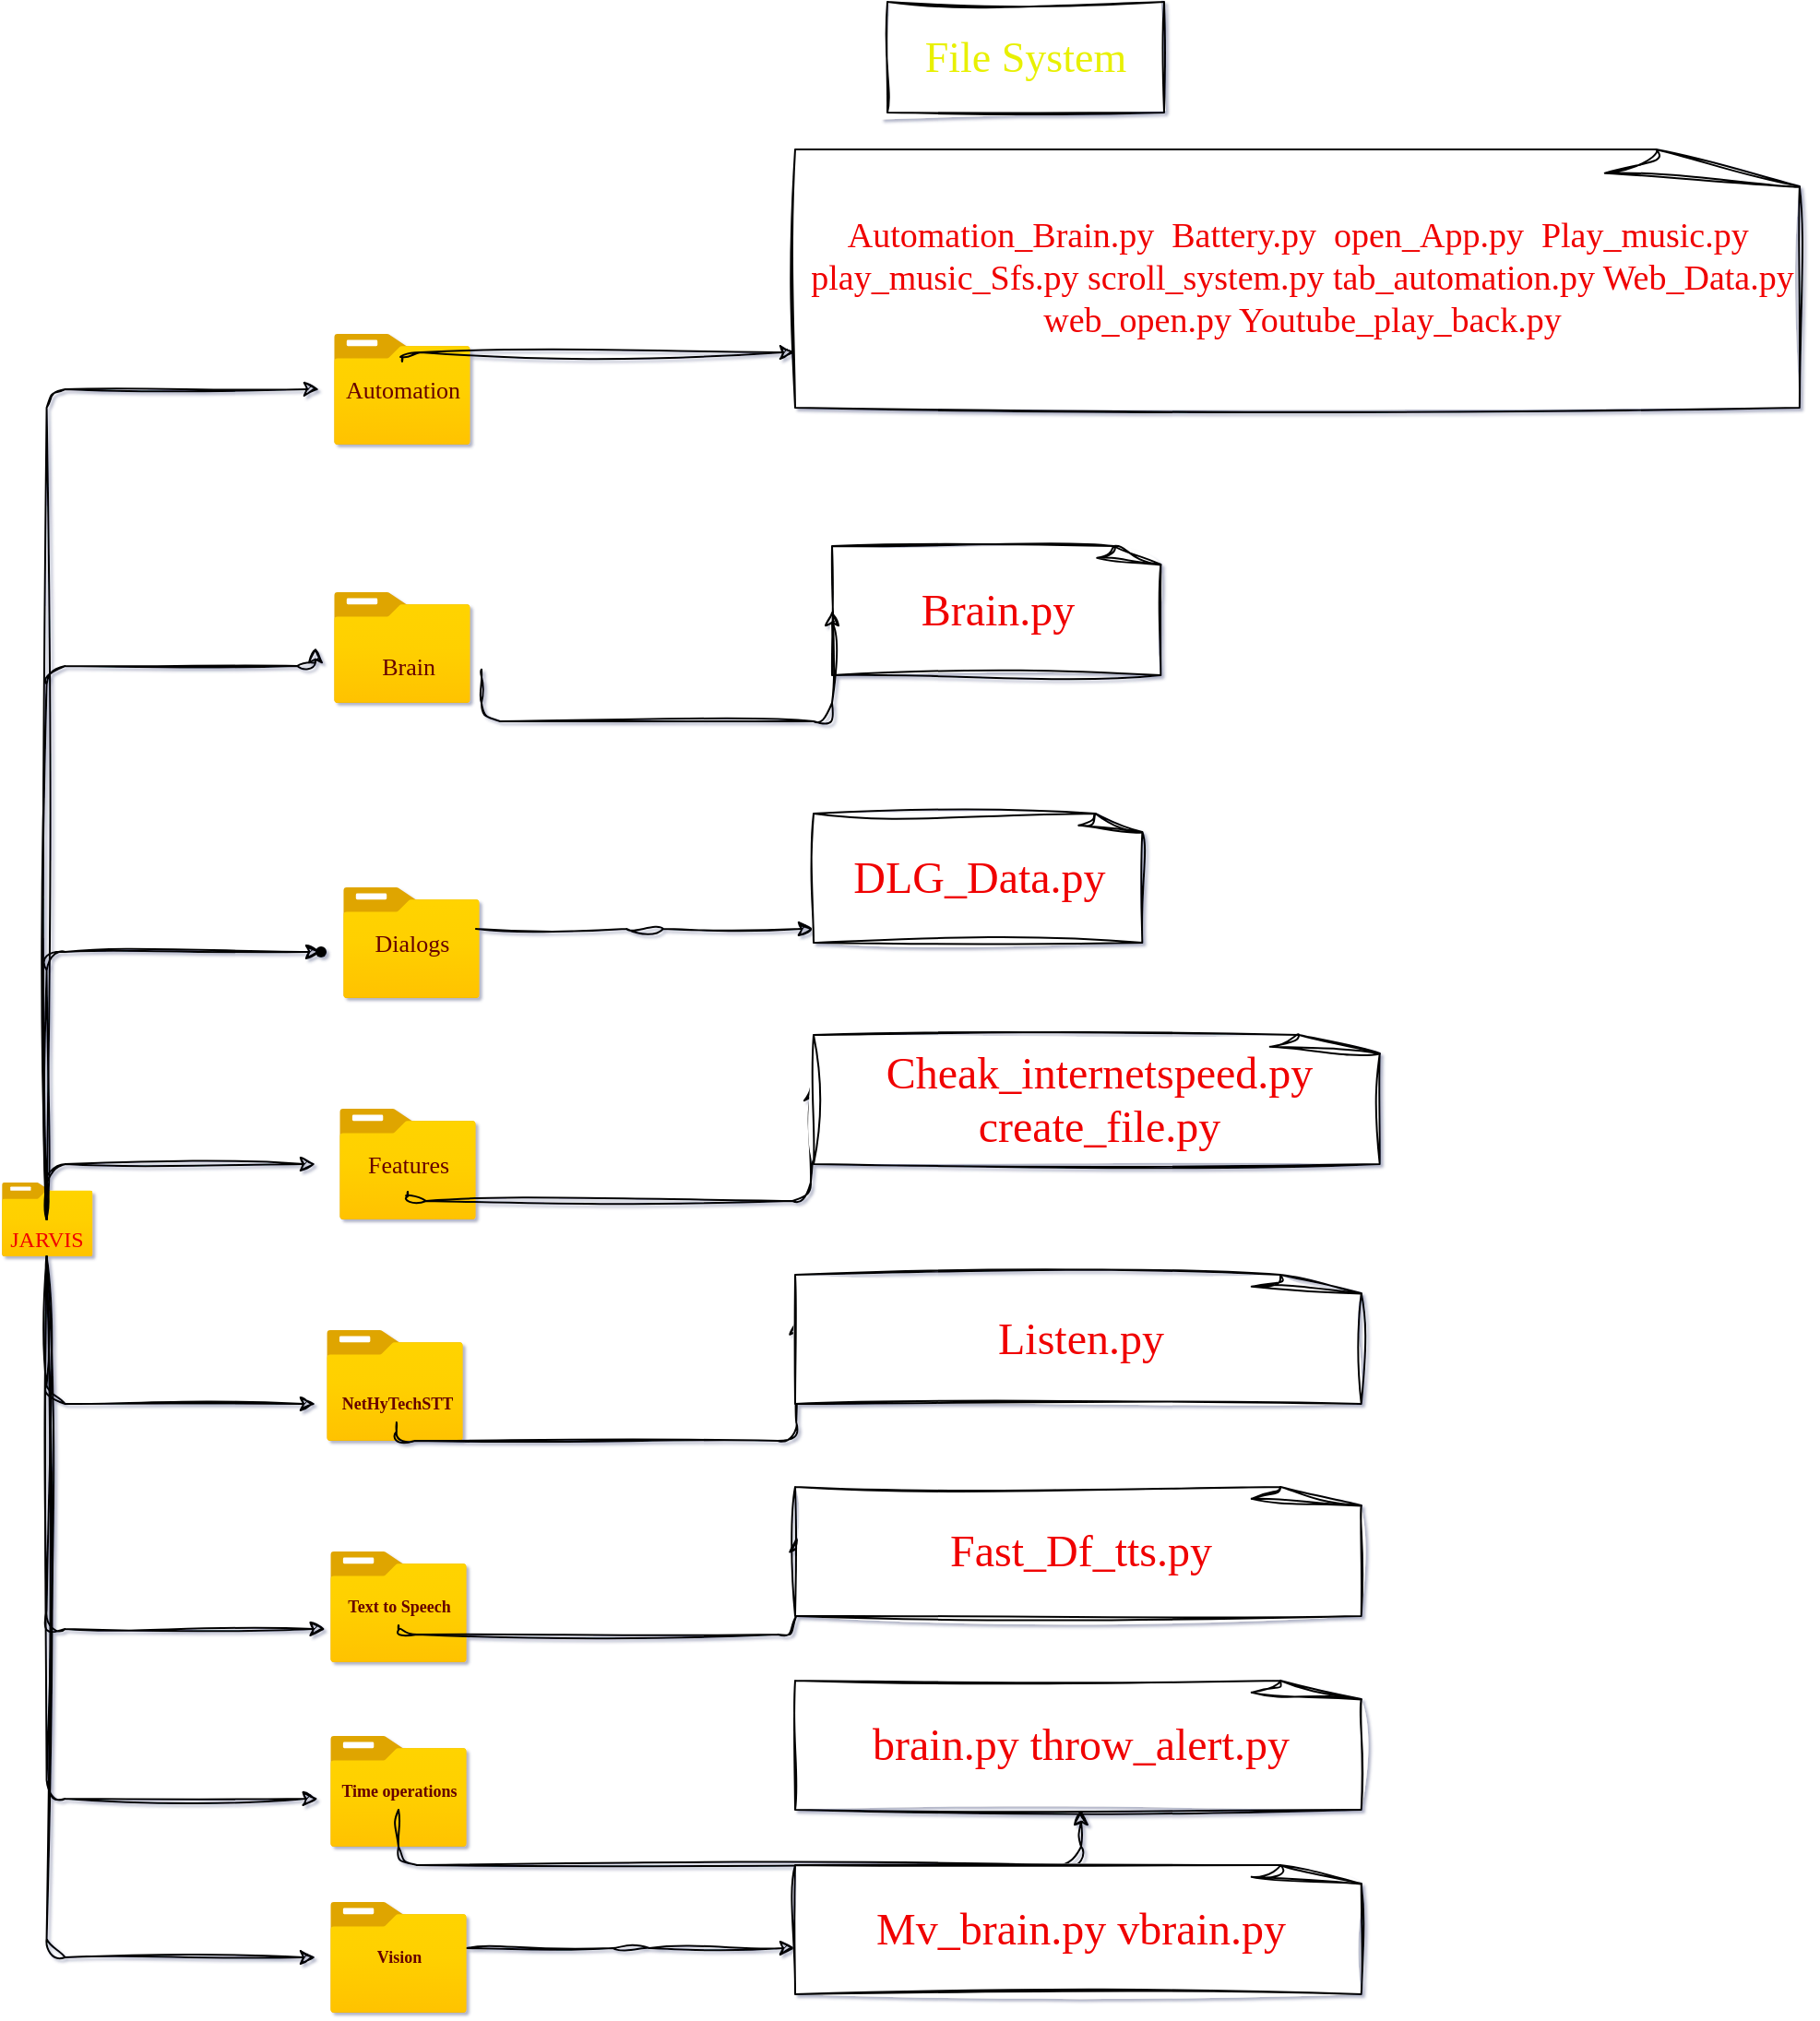 <mxfile>
    <diagram id="3N_3DvkC66j_aQpjlh82" name="Page-1">
        <mxGraphModel dx="448" dy="1533" grid="1" gridSize="10" guides="1" tooltips="1" connect="1" arrows="1" fold="1" page="1" pageScale="1" pageWidth="1600" pageHeight="1200" background="none" math="0" shadow="1">
            <root>
                <mxCell id="0"/>
                <mxCell id="1" parent="0"/>
                <mxCell id="2" value="" style="aspect=fixed;html=1;points=[];align=center;image;fontSize=12;image=img/lib/azure2/general/Folder_Blank.svg;sketch=1;curveFitting=1;jiggle=2;" parent="1" vertex="1">
                    <mxGeometry x="30" y="600" width="49.29" height="40" as="geometry"/>
                </mxCell>
                <mxCell id="30" style="edgeStyle=elbowEdgeStyle;sketch=1;hachureGap=4;jiggle=2;curveFitting=1;elbow=vertical;html=1;fontFamily=Comic Sans MS;fontSize=9;fontColor=#660000;" parent="1" source="3" target="6" edge="1">
                    <mxGeometry relative="1" as="geometry">
                        <Array as="points">
                            <mxPoint x="80" y="170"/>
                        </Array>
                    </mxGeometry>
                </mxCell>
                <mxCell id="32" value="" style="edgeStyle=elbowEdgeStyle;sketch=1;hachureGap=4;jiggle=2;curveFitting=1;elbow=vertical;html=1;fontFamily=Comic Sans MS;fontSize=9;fontColor=#660000;" parent="1" source="3" edge="1">
                    <mxGeometry relative="1" as="geometry">
                        <mxPoint x="200" y="590" as="targetPoint"/>
                        <Array as="points">
                            <mxPoint x="130" y="590"/>
                        </Array>
                    </mxGeometry>
                </mxCell>
                <mxCell id="34" value="" style="edgeStyle=elbowEdgeStyle;sketch=1;hachureGap=4;jiggle=2;curveFitting=1;elbow=vertical;html=1;fontFamily=Comic Sans MS;fontSize=9;fontColor=#660000;" parent="1" source="3" target="33" edge="1">
                    <mxGeometry relative="1" as="geometry">
                        <Array as="points">
                            <mxPoint x="130" y="475"/>
                        </Array>
                    </mxGeometry>
                </mxCell>
                <mxCell id="37" style="edgeStyle=elbowEdgeStyle;sketch=1;hachureGap=4;jiggle=2;curveFitting=1;elbow=vertical;html=1;fontFamily=Comic Sans MS;fontSize=9;fontColor=#F00000;" parent="1" source="3" edge="1">
                    <mxGeometry relative="1" as="geometry">
                        <mxPoint x="200" y="720" as="targetPoint"/>
                        <Array as="points">
                            <mxPoint x="130" y="720"/>
                        </Array>
                    </mxGeometry>
                </mxCell>
                <mxCell id="38" style="edgeStyle=elbowEdgeStyle;sketch=1;hachureGap=4;jiggle=2;curveFitting=1;elbow=vertical;html=1;entryX=0.059;entryY=1.075;entryDx=0;entryDy=0;entryPerimeter=0;fontFamily=Comic Sans MS;fontSize=9;fontColor=#F00000;" parent="1" source="3" target="17" edge="1">
                    <mxGeometry relative="1" as="geometry">
                        <Array as="points">
                            <mxPoint x="180" y="842"/>
                            <mxPoint x="130" y="840"/>
                        </Array>
                    </mxGeometry>
                </mxCell>
                <mxCell id="39" style="edgeStyle=elbowEdgeStyle;sketch=1;hachureGap=4;jiggle=2;curveFitting=1;elbow=vertical;html=1;entryX=0.015;entryY=0.675;entryDx=0;entryDy=0;entryPerimeter=0;fontFamily=Comic Sans MS;fontSize=9;fontColor=#F00000;" parent="1" source="3" target="18" edge="1">
                    <mxGeometry relative="1" as="geometry">
                        <Array as="points">
                            <mxPoint x="120" y="934"/>
                        </Array>
                    </mxGeometry>
                </mxCell>
                <mxCell id="40" style="edgeStyle=elbowEdgeStyle;sketch=1;hachureGap=4;jiggle=2;curveFitting=1;elbow=vertical;html=1;fontFamily=Comic Sans MS;fontSize=9;fontColor=#F00000;" parent="1" source="3" edge="1">
                    <mxGeometry relative="1" as="geometry">
                        <mxPoint x="200" y="1020" as="targetPoint"/>
                        <Array as="points">
                            <mxPoint x="120" y="1020"/>
                        </Array>
                    </mxGeometry>
                </mxCell>
                <mxCell id="41" style="edgeStyle=elbowEdgeStyle;sketch=1;hachureGap=4;jiggle=2;curveFitting=1;elbow=vertical;html=1;fontFamily=Comic Sans MS;fontSize=9;fontColor=#F00000;" parent="1" source="3" edge="1">
                    <mxGeometry relative="1" as="geometry">
                        <mxPoint x="200.0" y="310" as="targetPoint"/>
                        <Array as="points">
                            <mxPoint x="120" y="320"/>
                            <mxPoint x="100" y="310"/>
                            <mxPoint x="120" y="310"/>
                        </Array>
                    </mxGeometry>
                </mxCell>
                <mxCell id="3" value="&lt;p&gt;&lt;font style=&quot;font-size: 12px;&quot; face=&quot;Comic Sans MS&quot;&gt;JARVIS&lt;/font&gt;&lt;/p&gt;" style="text;html=1;align=center;verticalAlign=middle;resizable=0;points=[];autosize=1;strokeColor=none;fillColor=none;fontSize=20;fontFamily=Architects Daughter;sketch=1;hachureGap=4;jiggle=2;curveFitting=1;fontSource=https%3A%2F%2Ffonts.googleapis.com%2Fcss%3Ffamily%3DArchitects%2BDaughter;horizontal=1;labelBackgroundColor=none;spacing=-8;spacingTop=-17;spacingLeft=-1;spacingBottom=-12;fontColor=#F00000;" parent="1" vertex="1">
                    <mxGeometry x="29.29" y="620" width="50" height="20" as="geometry"/>
                </mxCell>
                <mxCell id="5" value="" style="aspect=fixed;html=1;points=[];align=center;image;fontSize=12;image=img/lib/azure2/general/Folder_Blank.svg;sketch=1;curveFitting=1;jiggle=2;" parent="1" vertex="1">
                    <mxGeometry x="210" y="140" width="73.94" height="60" as="geometry"/>
                </mxCell>
                <mxCell id="44" style="edgeStyle=elbowEdgeStyle;sketch=1;hachureGap=4;jiggle=2;curveFitting=1;elbow=vertical;html=1;fontFamily=Comic Sans MS;fontSize=13;fontColor=#F00000;" parent="1" source="6" target="42" edge="1">
                    <mxGeometry relative="1" as="geometry">
                        <mxPoint x="440" y="150" as="targetPoint"/>
                        <Array as="points">
                            <mxPoint x="440" y="150"/>
                            <mxPoint x="430" y="154"/>
                        </Array>
                    </mxGeometry>
                </mxCell>
                <mxCell id="6" value="Automation" style="text;html=1;align=center;verticalAlign=middle;resizable=0;points=[];autosize=1;strokeColor=none;fillColor=none;fontSize=13;fontFamily=Comic Sans MS;sketch=1;hachureGap=4;jiggle=2;curveFitting=1;fontSource=https%3A%2F%2Ffonts.googleapis.com%2Fcss%3Ffamily%3DArchitects%2BDaughter;fontColor=#660000;" parent="1" vertex="1">
                    <mxGeometry x="201.97" y="155" width="90" height="30" as="geometry"/>
                </mxCell>
                <mxCell id="7" value="" style="aspect=fixed;html=1;points=[];align=center;image;fontSize=12;image=img/lib/azure2/general/Folder_Blank.svg;sketch=1;curveFitting=1;jiggle=2;" parent="1" vertex="1">
                    <mxGeometry x="210" y="280" width="73.94" height="60" as="geometry"/>
                </mxCell>
                <mxCell id="8" value="" style="aspect=fixed;html=1;points=[];align=center;image;fontSize=12;image=img/lib/azure2/general/Folder_Blank.svg;sketch=1;curveFitting=1;jiggle=2;" parent="1" vertex="1">
                    <mxGeometry x="215" y="440" width="73.94" height="60" as="geometry"/>
                </mxCell>
                <mxCell id="9" value="" style="aspect=fixed;html=1;points=[];align=center;image;fontSize=12;image=img/lib/azure2/general/Folder_Blank.svg;sketch=1;curveFitting=1;jiggle=2;" parent="1" vertex="1">
                    <mxGeometry x="213.03" y="560" width="73.94" height="60" as="geometry"/>
                </mxCell>
                <mxCell id="10" value="" style="aspect=fixed;html=1;points=[];align=center;image;fontSize=12;image=img/lib/azure2/general/Folder_Blank.svg;sketch=1;curveFitting=1;jiggle=2;" parent="1" vertex="1">
                    <mxGeometry x="206.06" y="680" width="73.94" height="60" as="geometry"/>
                </mxCell>
                <mxCell id="11" value="" style="aspect=fixed;html=1;points=[];align=center;image;fontSize=12;image=img/lib/azure2/general/Folder_Blank.svg;sketch=1;curveFitting=1;jiggle=2;" parent="1" vertex="1">
                    <mxGeometry x="208.03" y="800" width="73.94" height="60" as="geometry"/>
                </mxCell>
                <mxCell id="12" value="" style="aspect=fixed;html=1;points=[];align=center;image;fontSize=12;image=img/lib/azure2/general/Folder_Blank.svg;sketch=1;curveFitting=1;jiggle=2;" parent="1" vertex="1">
                    <mxGeometry x="208.03" y="900" width="73.94" height="60" as="geometry"/>
                </mxCell>
                <mxCell id="13" value="Brain" style="text;html=1;align=center;verticalAlign=middle;resizable=0;points=[];autosize=1;strokeColor=none;fillColor=none;fontSize=13;fontFamily=Comic Sans MS;fontColor=#660000;sketch=1;hachureGap=4;jiggle=2;curveFitting=1;fontSource=https%3A%2F%2Ffonts.googleapis.com%2Fcss%3Ffamily%3DArchitects%2BDaughter;" parent="1" vertex="1">
                    <mxGeometry x="220" y="305" width="60" height="30" as="geometry"/>
                </mxCell>
                <mxCell id="49" style="edgeStyle=elbowEdgeStyle;sketch=1;hachureGap=4;jiggle=2;curveFitting=1;elbow=vertical;html=1;fontFamily=Comic Sans MS;fontSize=24;fontColor=#E8F005;" parent="1" source="14" target="48" edge="1">
                    <mxGeometry relative="1" as="geometry">
                        <mxPoint x="440" y="480" as="targetPoint"/>
                    </mxGeometry>
                </mxCell>
                <mxCell id="14" value="Dialogs" style="text;html=1;align=center;verticalAlign=middle;resizable=0;points=[];autosize=1;strokeColor=none;fillColor=none;fontSize=13;fontFamily=Comic Sans MS;fontColor=#660000;labelBackgroundColor=none;sketch=1;hachureGap=4;jiggle=2;curveFitting=1;" parent="1" vertex="1">
                    <mxGeometry x="216.97" y="455" width="70" height="30" as="geometry"/>
                </mxCell>
                <mxCell id="51" style="edgeStyle=elbowEdgeStyle;sketch=1;hachureGap=4;jiggle=2;curveFitting=1;elbow=vertical;html=1;fontFamily=Comic Sans MS;fontSize=24;fontColor=#E8F005;entryX=-0.005;entryY=0.392;entryDx=0;entryDy=0;entryPerimeter=0;" parent="1" source="15" target="50" edge="1">
                    <mxGeometry relative="1" as="geometry">
                        <mxPoint x="440" y="610" as="targetPoint"/>
                        <Array as="points">
                            <mxPoint x="430" y="610"/>
                        </Array>
                    </mxGeometry>
                </mxCell>
                <mxCell id="15" value="Features" style="text;html=1;align=center;verticalAlign=middle;resizable=0;points=[];autosize=1;strokeColor=none;fillColor=none;fontSize=13;fontFamily=Comic Sans MS;fontColor=#660000;sketch=1;hachureGap=4;jiggle=2;curveFitting=1;fontSource=https%3A%2F%2Ffonts.googleapis.com%2Fcss%3Ffamily%3DArchitects%2BDaughter;" parent="1" vertex="1">
                    <mxGeometry x="210" y="575" width="80" height="30" as="geometry"/>
                </mxCell>
                <mxCell id="53" style="edgeStyle=elbowEdgeStyle;sketch=1;hachureGap=4;jiggle=2;curveFitting=1;elbow=vertical;html=1;fontFamily=Comic Sans MS;fontSize=19;fontColor=#E8F005;entryX=0.002;entryY=0.347;entryDx=0;entryDy=0;entryPerimeter=0;" parent="1" source="16" target="52" edge="1">
                    <mxGeometry relative="1" as="geometry">
                        <mxPoint x="440" y="740" as="targetPoint"/>
                        <Array as="points">
                            <mxPoint x="440" y="740"/>
                        </Array>
                    </mxGeometry>
                </mxCell>
                <mxCell id="16" value="NetHyTechSTT" style="text;html=1;align=center;verticalAlign=middle;resizable=0;points=[];autosize=1;strokeColor=none;fillColor=none;fontSize=9;fontFamily=Comic Sans MS;fontColor=#660000;sketch=1;hachureGap=4;jiggle=2;curveFitting=1;fontSource=https%3A%2F%2Ffonts.googleapis.com%2Fcss%3Ffamily%3DArchitects%2BDaughter;fontStyle=1;labelBackgroundColor=none;" parent="1" vertex="1">
                    <mxGeometry x="198.94" y="710" width="90" height="20" as="geometry"/>
                </mxCell>
                <mxCell id="55" style="edgeStyle=elbowEdgeStyle;sketch=1;hachureGap=4;jiggle=2;curveFitting=1;elbow=vertical;html=1;fontFamily=Comic Sans MS;fontSize=19;fontColor=#E8F005;entryX=0.002;entryY=0.388;entryDx=0;entryDy=0;entryPerimeter=0;" parent="1" source="17" target="54" edge="1">
                    <mxGeometry relative="1" as="geometry">
                        <mxPoint x="440" y="845" as="targetPoint"/>
                        <Array as="points">
                            <mxPoint x="430" y="845"/>
                        </Array>
                    </mxGeometry>
                </mxCell>
                <mxCell id="17" value="Text to Speech" style="text;html=1;align=center;verticalAlign=middle;resizable=0;points=[];autosize=1;strokeColor=none;fillColor=none;fontSize=9;fontFamily=Comic Sans MS;fontColor=#660000;sketch=1;hachureGap=4;jiggle=2;curveFitting=1;fontSource=https%3A%2F%2Ffonts.googleapis.com%2Fcss%3Ffamily%3DArchitects%2BDaughter;fontStyle=1;labelBorderColor=none;labelBackgroundColor=none;" parent="1" vertex="1">
                    <mxGeometry x="200" y="820" width="90" height="20" as="geometry"/>
                </mxCell>
                <mxCell id="58" style="edgeStyle=elbowEdgeStyle;sketch=1;hachureGap=4;jiggle=2;curveFitting=1;elbow=vertical;html=1;fontFamily=Comic Sans MS;fontSize=19;fontColor=#E8F005;" parent="1" source="18" target="57" edge="1">
                    <mxGeometry relative="1" as="geometry">
                        <mxPoint x="440" y="970" as="targetPoint"/>
                        <Array as="points">
                            <mxPoint x="340" y="970"/>
                        </Array>
                    </mxGeometry>
                </mxCell>
                <mxCell id="18" value="Time operations" style="text;html=1;align=center;verticalAlign=middle;resizable=0;points=[];autosize=1;strokeColor=none;fillColor=none;fontSize=9;fontFamily=Comic Sans MS;fontColor=#660000;sketch=1;hachureGap=4;jiggle=2;curveFitting=1;fontSource=https%3A%2F%2Ffonts.googleapis.com%2Fcss%3Ffamily%3DArchitects%2BDaughter;fontStyle=1" parent="1" vertex="1">
                    <mxGeometry x="200" y="920" width="90" height="20" as="geometry"/>
                </mxCell>
                <mxCell id="60" style="edgeStyle=elbowEdgeStyle;sketch=1;hachureGap=4;jiggle=2;curveFitting=1;elbow=vertical;html=1;fontFamily=Comic Sans MS;fontSize=19;fontColor=#E8F005;" parent="1" source="19" target="59" edge="1">
                    <mxGeometry relative="1" as="geometry"/>
                </mxCell>
                <mxCell id="19" value="" style="aspect=fixed;html=1;points=[];align=center;image;fontSize=12;image=img/lib/azure2/general/Folder_Blank.svg;sketch=1;curveFitting=1;jiggle=2;" parent="1" vertex="1">
                    <mxGeometry x="208.03" y="990" width="73.94" height="60" as="geometry"/>
                </mxCell>
                <mxCell id="20" value="Vision" style="text;html=1;align=center;verticalAlign=middle;resizable=0;points=[];autosize=1;strokeColor=none;fillColor=none;fontSize=9;fontFamily=Comic Sans MS;fontColor=#660000;sketch=1;hachureGap=4;jiggle=2;curveFitting=1;fontSource=https%3A%2F%2Ffonts.googleapis.com%2Fcss%3Ffamily%3DArchitects%2BDaughter;fontStyle=1" parent="1" vertex="1">
                    <mxGeometry x="220" y="1010" width="50" height="20" as="geometry"/>
                </mxCell>
                <mxCell id="33" value="" style="shape=waypoint;sketch=0;size=6;pointerEvents=1;points=[];fillColor=none;resizable=0;rotatable=0;perimeter=centerPerimeter;snapToPoint=1;labelBackgroundColor=none;labelBorderColor=none;hachureGap=4;jiggle=2;curveFitting=1;fontFamily=Comic Sans MS;fontSize=9;fontColor=#660000;fontSource=https%3A%2F%2Ffonts.googleapis.com%2Fcss%3Ffamily%3DArchitects%2BDaughter;" parent="1" vertex="1">
                    <mxGeometry x="193.03" y="465" width="20" height="20" as="geometry"/>
                </mxCell>
                <mxCell id="42" value="&lt;font style=&quot;font-size: 19px;&quot;&gt;Automation_Brain.py&amp;nbsp; Battery.py&amp;nbsp; open_App.py&amp;nbsp; Play_music.py&amp;nbsp; play_music_Sfs.py scroll_system.py tab_automation.py Web_Data.py web_open.py Youtube_play_back.py&lt;/font&gt;" style="whiteSpace=wrap;html=1;shape=mxgraph.basic.document;labelBackgroundColor=none;labelBorderColor=none;sketch=1;hachureGap=4;jiggle=2;curveFitting=1;fontFamily=Comic Sans MS;fontSize=13;fontColor=#F00000;" parent="1" vertex="1">
                    <mxGeometry x="460" y="40" width="550" height="140" as="geometry"/>
                </mxCell>
                <mxCell id="45" value="&lt;font color=&quot;#e8f005&quot; style=&quot;font-size: 23px;&quot;&gt;File System&lt;/font&gt;" style="whiteSpace=wrap;html=1;labelBackgroundColor=none;labelBorderColor=none;sketch=1;hachureGap=4;jiggle=2;curveFitting=1;fontFamily=Comic Sans MS;fontSize=13;fontColor=#F00000;fontSource=https%3A%2F%2Ffonts.googleapis.com%2Fcss%3Ffamily%3DArchitects%2BDaughter;" parent="1" vertex="1">
                    <mxGeometry x="510" y="-40" width="150" height="60" as="geometry"/>
                </mxCell>
                <mxCell id="46" value="&lt;font style=&quot;font-size: 24px;&quot;&gt;Brain.py&lt;/font&gt;" style="whiteSpace=wrap;html=1;shape=mxgraph.basic.document;labelBackgroundColor=none;labelBorderColor=none;sketch=1;hachureGap=4;jiggle=2;curveFitting=1;fontFamily=Comic Sans MS;fontSize=13;fontColor=#F00000;" parent="1" vertex="1">
                    <mxGeometry x="480" y="255" width="180" height="70" as="geometry"/>
                </mxCell>
                <mxCell id="47" style="edgeStyle=elbowEdgeStyle;sketch=1;hachureGap=4;jiggle=2;curveFitting=1;elbow=vertical;html=1;fontFamily=Comic Sans MS;fontSize=13;fontColor=#F00000;entryX=0;entryY=0.5;entryDx=0;entryDy=0;entryPerimeter=0;" parent="1" target="46" edge="1">
                    <mxGeometry relative="1" as="geometry">
                        <mxPoint x="290" y="321.9" as="sourcePoint"/>
                        <mxPoint x="460" y="350" as="targetPoint"/>
                        <Array as="points">
                            <mxPoint x="370" y="350"/>
                        </Array>
                    </mxGeometry>
                </mxCell>
                <mxCell id="48" value="&lt;font style=&quot;font-size: 24px;&quot;&gt;DLG_Data.py&lt;/font&gt;" style="whiteSpace=wrap;html=1;shape=mxgraph.basic.document;labelBackgroundColor=none;labelBorderColor=none;sketch=1;hachureGap=4;jiggle=2;curveFitting=1;fontFamily=Comic Sans MS;fontSize=13;fontColor=#F00000;" parent="1" vertex="1">
                    <mxGeometry x="470" y="400" width="180" height="70" as="geometry"/>
                </mxCell>
                <mxCell id="50" value="&lt;font style=&quot;font-size: 24px;&quot;&gt;Cheak_internetspeed.py create_file.py&lt;/font&gt;" style="whiteSpace=wrap;html=1;shape=mxgraph.basic.document;labelBackgroundColor=none;labelBorderColor=none;sketch=1;hachureGap=4;jiggle=2;curveFitting=1;fontFamily=Comic Sans MS;fontSize=13;fontColor=#F00000;" parent="1" vertex="1">
                    <mxGeometry x="470" y="520" width="310" height="70" as="geometry"/>
                </mxCell>
                <mxCell id="52" value="&lt;font style=&quot;font-size: 24px;&quot;&gt;Listen.py&lt;/font&gt;" style="whiteSpace=wrap;html=1;shape=mxgraph.basic.document;labelBackgroundColor=none;labelBorderColor=none;sketch=1;hachureGap=4;jiggle=2;curveFitting=1;fontFamily=Comic Sans MS;fontSize=13;fontColor=#F00000;" parent="1" vertex="1">
                    <mxGeometry x="460" y="650" width="310" height="70" as="geometry"/>
                </mxCell>
                <mxCell id="54" value="&lt;font style=&quot;font-size: 24px;&quot;&gt;Fast_Df_tts.py&lt;br&gt;&lt;/font&gt;" style="whiteSpace=wrap;html=1;shape=mxgraph.basic.document;labelBackgroundColor=none;labelBorderColor=none;sketch=1;hachureGap=4;jiggle=2;curveFitting=1;fontFamily=Comic Sans MS;fontSize=13;fontColor=#F00000;" parent="1" vertex="1">
                    <mxGeometry x="460" y="765" width="310" height="70" as="geometry"/>
                </mxCell>
                <mxCell id="57" value="&lt;font style=&quot;font-size: 24px;&quot;&gt;brain.py throw_alert.py&lt;br&gt;&lt;/font&gt;" style="whiteSpace=wrap;html=1;shape=mxgraph.basic.document;labelBackgroundColor=none;labelBorderColor=none;sketch=1;hachureGap=4;jiggle=2;curveFitting=1;fontFamily=Comic Sans MS;fontSize=13;fontColor=#F00000;" parent="1" vertex="1">
                    <mxGeometry x="460" y="870" width="310" height="70" as="geometry"/>
                </mxCell>
                <mxCell id="59" value="&lt;font style=&quot;font-size: 24px;&quot;&gt;Mv_brain.py vbrain.py&lt;br&gt;&lt;/font&gt;" style="whiteSpace=wrap;html=1;shape=mxgraph.basic.document;labelBackgroundColor=none;labelBorderColor=none;sketch=1;hachureGap=4;jiggle=2;curveFitting=1;fontFamily=Comic Sans MS;fontSize=13;fontColor=#F00000;" parent="1" vertex="1">
                    <mxGeometry x="460" y="970" width="310" height="70" as="geometry"/>
                </mxCell>
            </root>
        </mxGraphModel>
    </diagram>
</mxfile>